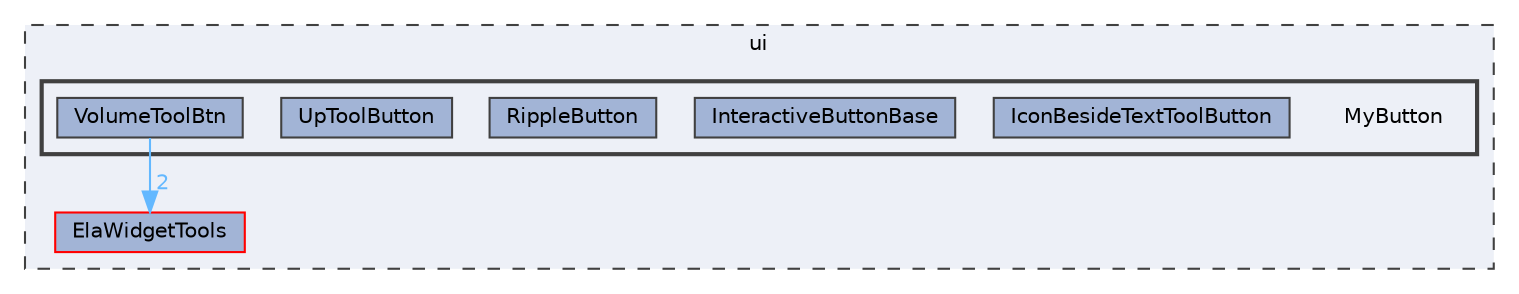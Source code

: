 digraph "MyButton"
{
 // LATEX_PDF_SIZE
  bgcolor="transparent";
  edge [fontname=Helvetica,fontsize=10,labelfontname=Helvetica,labelfontsize=10];
  node [fontname=Helvetica,fontsize=10,shape=box,height=0.2,width=0.4];
  compound=true
  subgraph clusterdir_1788f8309b1a812dcb800a185471cf6c {
    graph [ bgcolor="#edf0f7", pencolor="grey25", label="ui", fontname=Helvetica,fontsize=10 style="filled,dashed", URL="dir_1788f8309b1a812dcb800a185471cf6c.html",tooltip=""]
  dir_c41e0d0e814e23de337c335e201650d3 [label="ElaWidgetTools", fillcolor="#a2b4d6", color="red", style="filled", URL="dir_c41e0d0e814e23de337c335e201650d3.html",tooltip=""];
  subgraph clusterdir_64e62a3da93a71e7cadfe52a7a3289db {
    graph [ bgcolor="#edf0f7", pencolor="grey25", label="", fontname=Helvetica,fontsize=10 style="filled,bold", URL="dir_64e62a3da93a71e7cadfe52a7a3289db.html",tooltip=""]
    dir_64e62a3da93a71e7cadfe52a7a3289db [shape=plaintext, label="MyButton"];
  dir_e78219e5ac5bacd260cdb4ecccd2a354 [label="IconBesideTextToolButton", fillcolor="#a2b4d6", color="grey25", style="filled", URL="dir_e78219e5ac5bacd260cdb4ecccd2a354.html",tooltip=""];
  dir_0be6ccf5ce6d4f868128735742a09a1f [label="InteractiveButtonBase", fillcolor="#a2b4d6", color="grey25", style="filled", URL="dir_0be6ccf5ce6d4f868128735742a09a1f.html",tooltip=""];
  dir_1d122110426beecef7368b3bb85a637d [label="RippleButton", fillcolor="#a2b4d6", color="grey25", style="filled", URL="dir_1d122110426beecef7368b3bb85a637d.html",tooltip=""];
  dir_1d4c7f5dc85bace18e9b5e404be0a5ce [label="UpToolButton", fillcolor="#a2b4d6", color="grey25", style="filled", URL="dir_1d4c7f5dc85bace18e9b5e404be0a5ce.html",tooltip=""];
  dir_164d9cce51f2eb898ff501da92005754 [label="VolumeToolBtn", fillcolor="#a2b4d6", color="grey25", style="filled", URL="dir_164d9cce51f2eb898ff501da92005754.html",tooltip=""];
  }
  }
  dir_164d9cce51f2eb898ff501da92005754->dir_c41e0d0e814e23de337c335e201650d3 [headlabel="2", labeldistance=1.5 headhref="dir_000367_000086.html" href="dir_000367_000086.html" color="steelblue1" fontcolor="steelblue1"];
}
